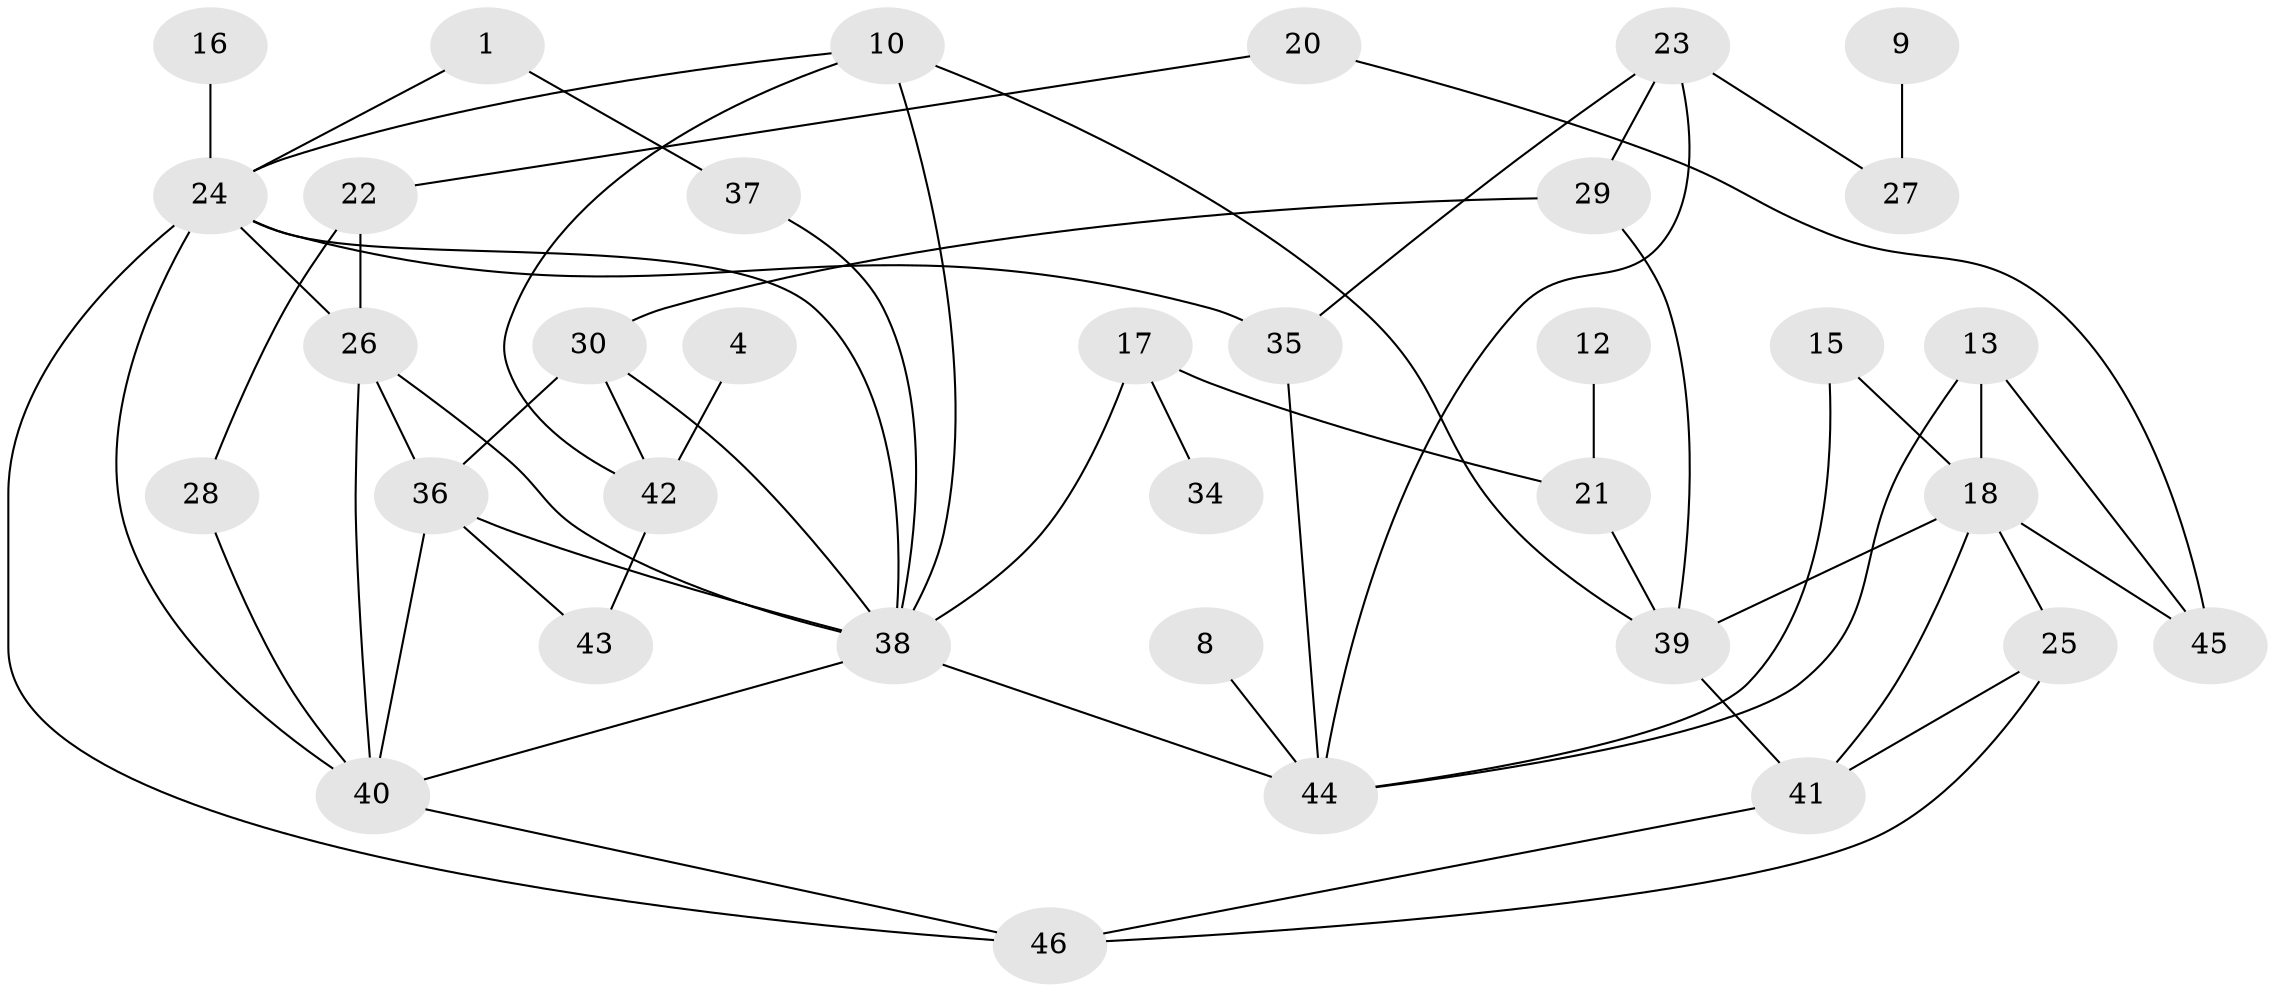 // original degree distribution, {2: 0.25, 0: 0.11956521739130435, 6: 0.043478260869565216, 1: 0.20652173913043478, 5: 0.06521739130434782, 4: 0.10869565217391304, 3: 0.20652173913043478}
// Generated by graph-tools (version 1.1) at 2025/00/03/09/25 03:00:54]
// undirected, 35 vertices, 59 edges
graph export_dot {
graph [start="1"]
  node [color=gray90,style=filled];
  1;
  4;
  8;
  9;
  10;
  12;
  13;
  15;
  16;
  17;
  18;
  20;
  21;
  22;
  23;
  24;
  25;
  26;
  27;
  28;
  29;
  30;
  34;
  35;
  36;
  37;
  38;
  39;
  40;
  41;
  42;
  43;
  44;
  45;
  46;
  1 -- 24 [weight=1.0];
  1 -- 37 [weight=1.0];
  4 -- 42 [weight=1.0];
  8 -- 44 [weight=1.0];
  9 -- 27 [weight=1.0];
  10 -- 24 [weight=1.0];
  10 -- 38 [weight=1.0];
  10 -- 39 [weight=1.0];
  10 -- 42 [weight=1.0];
  12 -- 21 [weight=1.0];
  13 -- 18 [weight=1.0];
  13 -- 44 [weight=1.0];
  13 -- 45 [weight=1.0];
  15 -- 18 [weight=1.0];
  15 -- 44 [weight=1.0];
  16 -- 24 [weight=1.0];
  17 -- 21 [weight=1.0];
  17 -- 34 [weight=1.0];
  17 -- 38 [weight=1.0];
  18 -- 25 [weight=1.0];
  18 -- 39 [weight=1.0];
  18 -- 41 [weight=1.0];
  18 -- 45 [weight=1.0];
  20 -- 22 [weight=1.0];
  20 -- 45 [weight=1.0];
  21 -- 39 [weight=2.0];
  22 -- 26 [weight=1.0];
  22 -- 28 [weight=1.0];
  23 -- 27 [weight=1.0];
  23 -- 29 [weight=1.0];
  23 -- 35 [weight=1.0];
  23 -- 44 [weight=1.0];
  24 -- 26 [weight=1.0];
  24 -- 35 [weight=1.0];
  24 -- 38 [weight=1.0];
  24 -- 40 [weight=1.0];
  24 -- 46 [weight=1.0];
  25 -- 41 [weight=1.0];
  25 -- 46 [weight=1.0];
  26 -- 36 [weight=1.0];
  26 -- 38 [weight=1.0];
  26 -- 40 [weight=1.0];
  28 -- 40 [weight=1.0];
  29 -- 30 [weight=1.0];
  29 -- 39 [weight=2.0];
  30 -- 36 [weight=1.0];
  30 -- 38 [weight=1.0];
  30 -- 42 [weight=1.0];
  35 -- 44 [weight=1.0];
  36 -- 38 [weight=1.0];
  36 -- 40 [weight=1.0];
  36 -- 43 [weight=1.0];
  37 -- 38 [weight=1.0];
  38 -- 40 [weight=1.0];
  38 -- 44 [weight=2.0];
  39 -- 41 [weight=1.0];
  40 -- 46 [weight=1.0];
  41 -- 46 [weight=1.0];
  42 -- 43 [weight=1.0];
}
